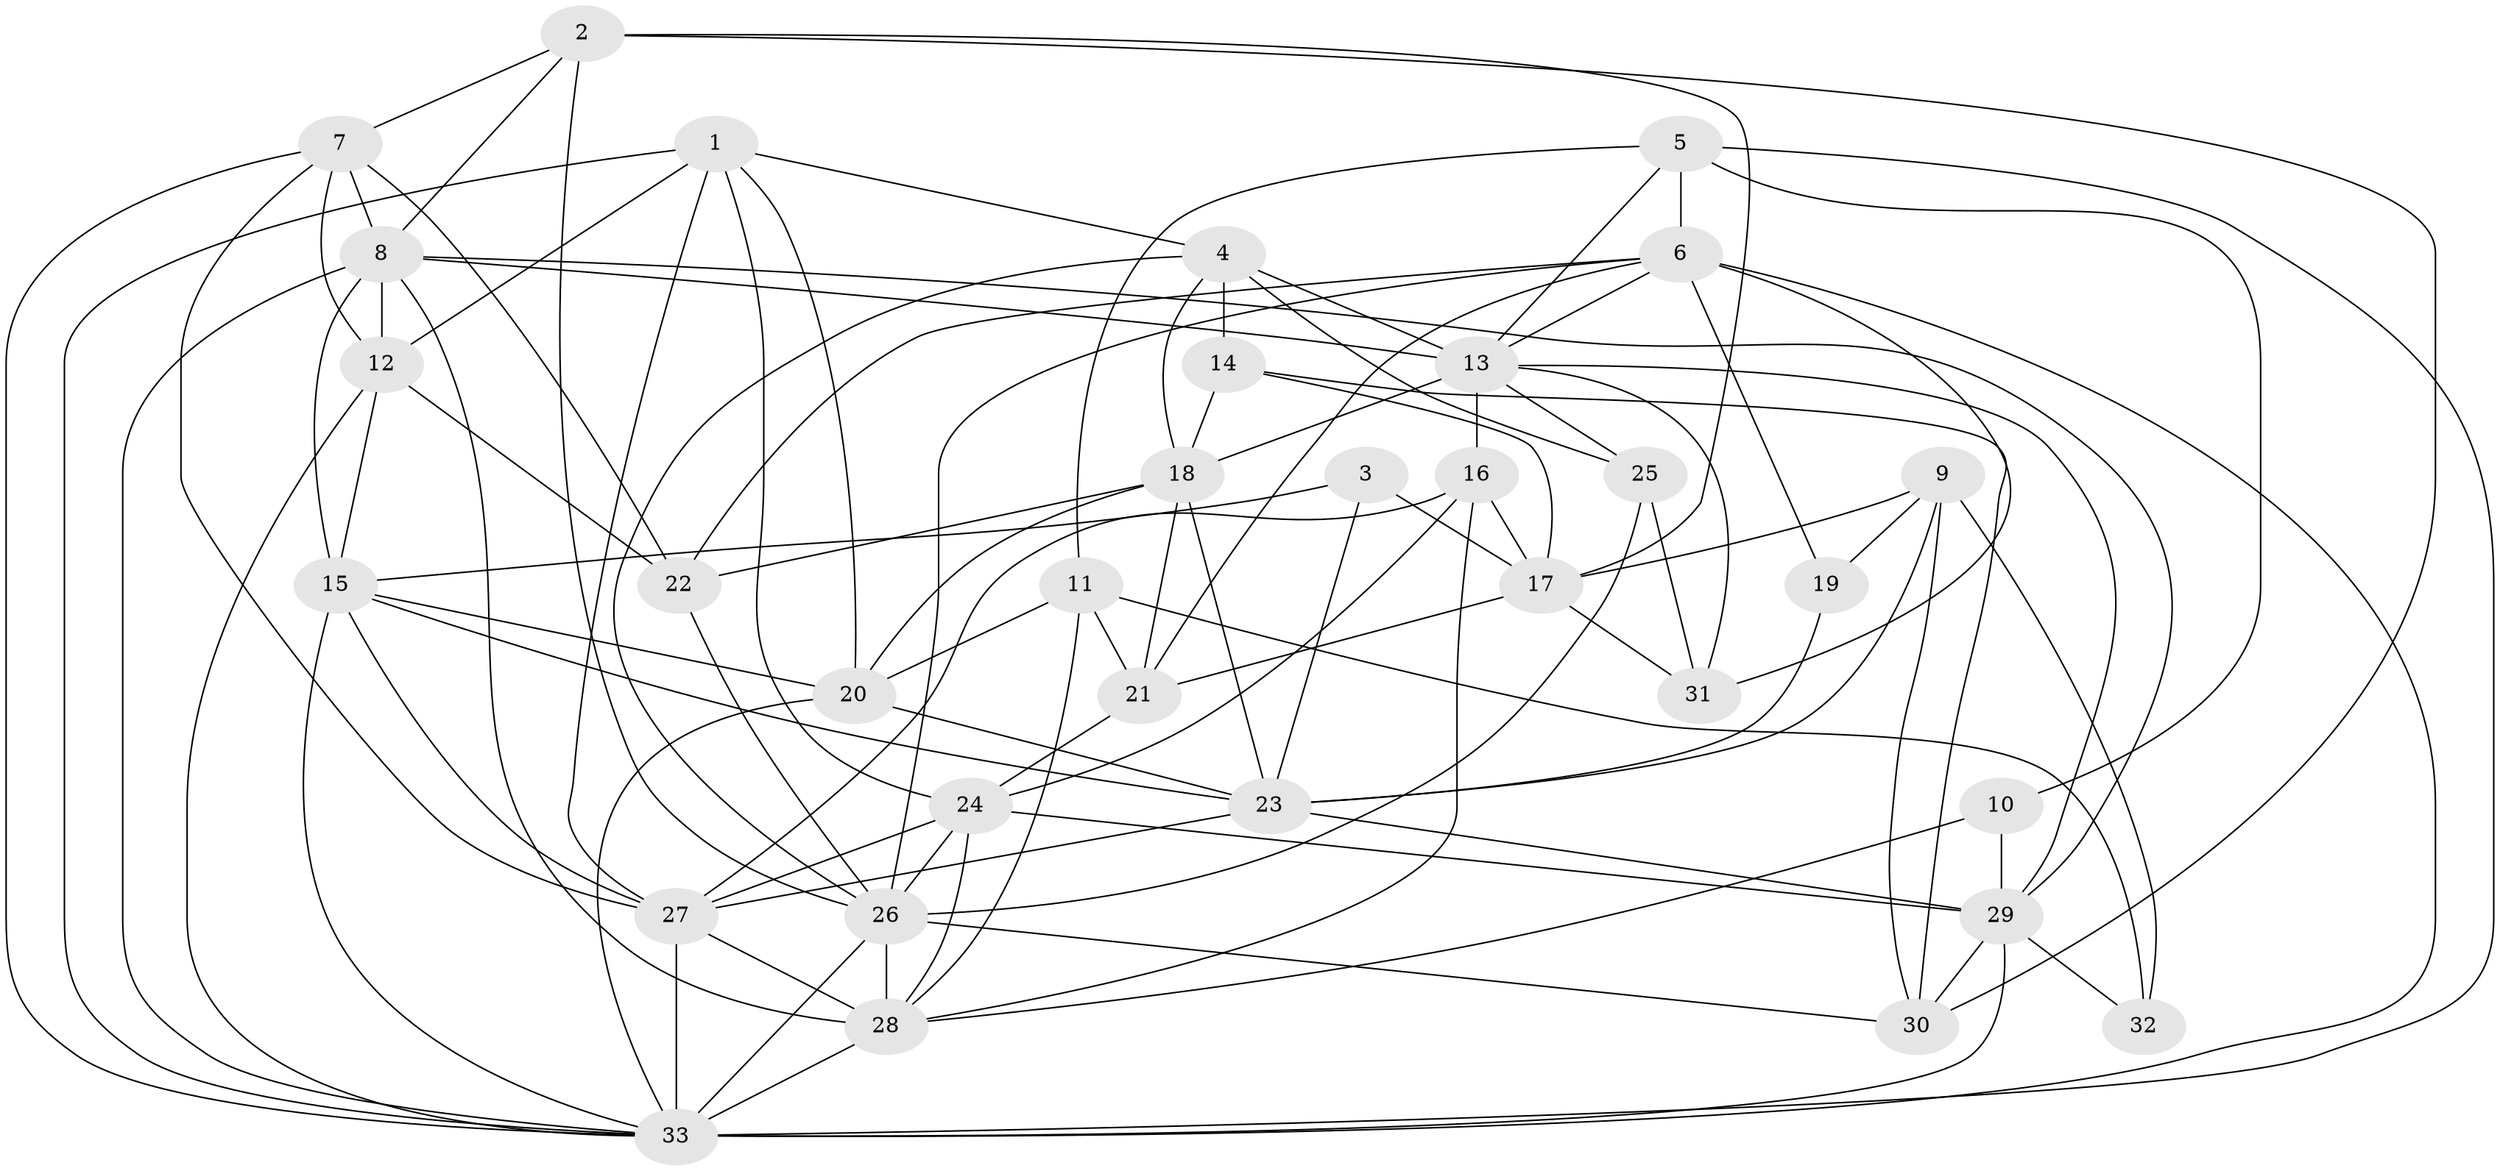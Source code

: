// original degree distribution, {4: 0.345679012345679, 5: 0.16049382716049382, 3: 0.2345679012345679, 2: 0.13580246913580246, 6: 0.06172839506172839, 7: 0.024691358024691357, 8: 0.037037037037037035}
// Generated by graph-tools (version 1.1) at 2025/37/03/04/25 23:37:01]
// undirected, 33 vertices, 100 edges
graph export_dot {
  node [color=gray90,style=filled];
  1;
  2;
  3;
  4;
  5;
  6;
  7;
  8;
  9;
  10;
  11;
  12;
  13;
  14;
  15;
  16;
  17;
  18;
  19;
  20;
  21;
  22;
  23;
  24;
  25;
  26;
  27;
  28;
  29;
  30;
  31;
  32;
  33;
  1 -- 4 [weight=1.0];
  1 -- 12 [weight=1.0];
  1 -- 20 [weight=1.0];
  1 -- 24 [weight=1.0];
  1 -- 27 [weight=1.0];
  1 -- 33 [weight=1.0];
  2 -- 7 [weight=1.0];
  2 -- 8 [weight=1.0];
  2 -- 17 [weight=1.0];
  2 -- 26 [weight=1.0];
  2 -- 30 [weight=1.0];
  3 -- 15 [weight=1.0];
  3 -- 17 [weight=1.0];
  3 -- 23 [weight=1.0];
  4 -- 13 [weight=1.0];
  4 -- 14 [weight=2.0];
  4 -- 18 [weight=1.0];
  4 -- 25 [weight=1.0];
  4 -- 26 [weight=1.0];
  5 -- 6 [weight=1.0];
  5 -- 10 [weight=1.0];
  5 -- 11 [weight=1.0];
  5 -- 13 [weight=1.0];
  5 -- 33 [weight=1.0];
  6 -- 13 [weight=1.0];
  6 -- 19 [weight=1.0];
  6 -- 21 [weight=1.0];
  6 -- 22 [weight=1.0];
  6 -- 26 [weight=1.0];
  6 -- 31 [weight=1.0];
  6 -- 33 [weight=2.0];
  7 -- 8 [weight=1.0];
  7 -- 12 [weight=1.0];
  7 -- 22 [weight=1.0];
  7 -- 27 [weight=1.0];
  7 -- 33 [weight=1.0];
  8 -- 12 [weight=1.0];
  8 -- 13 [weight=2.0];
  8 -- 15 [weight=1.0];
  8 -- 28 [weight=1.0];
  8 -- 29 [weight=1.0];
  8 -- 33 [weight=1.0];
  9 -- 17 [weight=1.0];
  9 -- 19 [weight=1.0];
  9 -- 23 [weight=1.0];
  9 -- 30 [weight=1.0];
  9 -- 32 [weight=1.0];
  10 -- 28 [weight=1.0];
  10 -- 29 [weight=1.0];
  11 -- 20 [weight=1.0];
  11 -- 21 [weight=1.0];
  11 -- 28 [weight=1.0];
  11 -- 32 [weight=1.0];
  12 -- 15 [weight=1.0];
  12 -- 22 [weight=1.0];
  12 -- 33 [weight=1.0];
  13 -- 16 [weight=1.0];
  13 -- 18 [weight=2.0];
  13 -- 25 [weight=1.0];
  13 -- 29 [weight=1.0];
  13 -- 31 [weight=1.0];
  14 -- 17 [weight=1.0];
  14 -- 18 [weight=1.0];
  14 -- 30 [weight=1.0];
  15 -- 20 [weight=1.0];
  15 -- 23 [weight=1.0];
  15 -- 27 [weight=1.0];
  15 -- 33 [weight=1.0];
  16 -- 17 [weight=1.0];
  16 -- 24 [weight=1.0];
  16 -- 27 [weight=1.0];
  16 -- 28 [weight=1.0];
  17 -- 21 [weight=1.0];
  17 -- 31 [weight=1.0];
  18 -- 20 [weight=1.0];
  18 -- 21 [weight=1.0];
  18 -- 22 [weight=1.0];
  18 -- 23 [weight=1.0];
  19 -- 23 [weight=1.0];
  20 -- 23 [weight=1.0];
  20 -- 33 [weight=1.0];
  21 -- 24 [weight=1.0];
  22 -- 26 [weight=1.0];
  23 -- 27 [weight=1.0];
  23 -- 29 [weight=1.0];
  24 -- 26 [weight=2.0];
  24 -- 27 [weight=1.0];
  24 -- 28 [weight=1.0];
  24 -- 29 [weight=1.0];
  25 -- 26 [weight=1.0];
  25 -- 31 [weight=1.0];
  26 -- 28 [weight=1.0];
  26 -- 30 [weight=1.0];
  26 -- 33 [weight=1.0];
  27 -- 28 [weight=2.0];
  27 -- 33 [weight=1.0];
  28 -- 33 [weight=1.0];
  29 -- 30 [weight=1.0];
  29 -- 32 [weight=1.0];
  29 -- 33 [weight=1.0];
}
